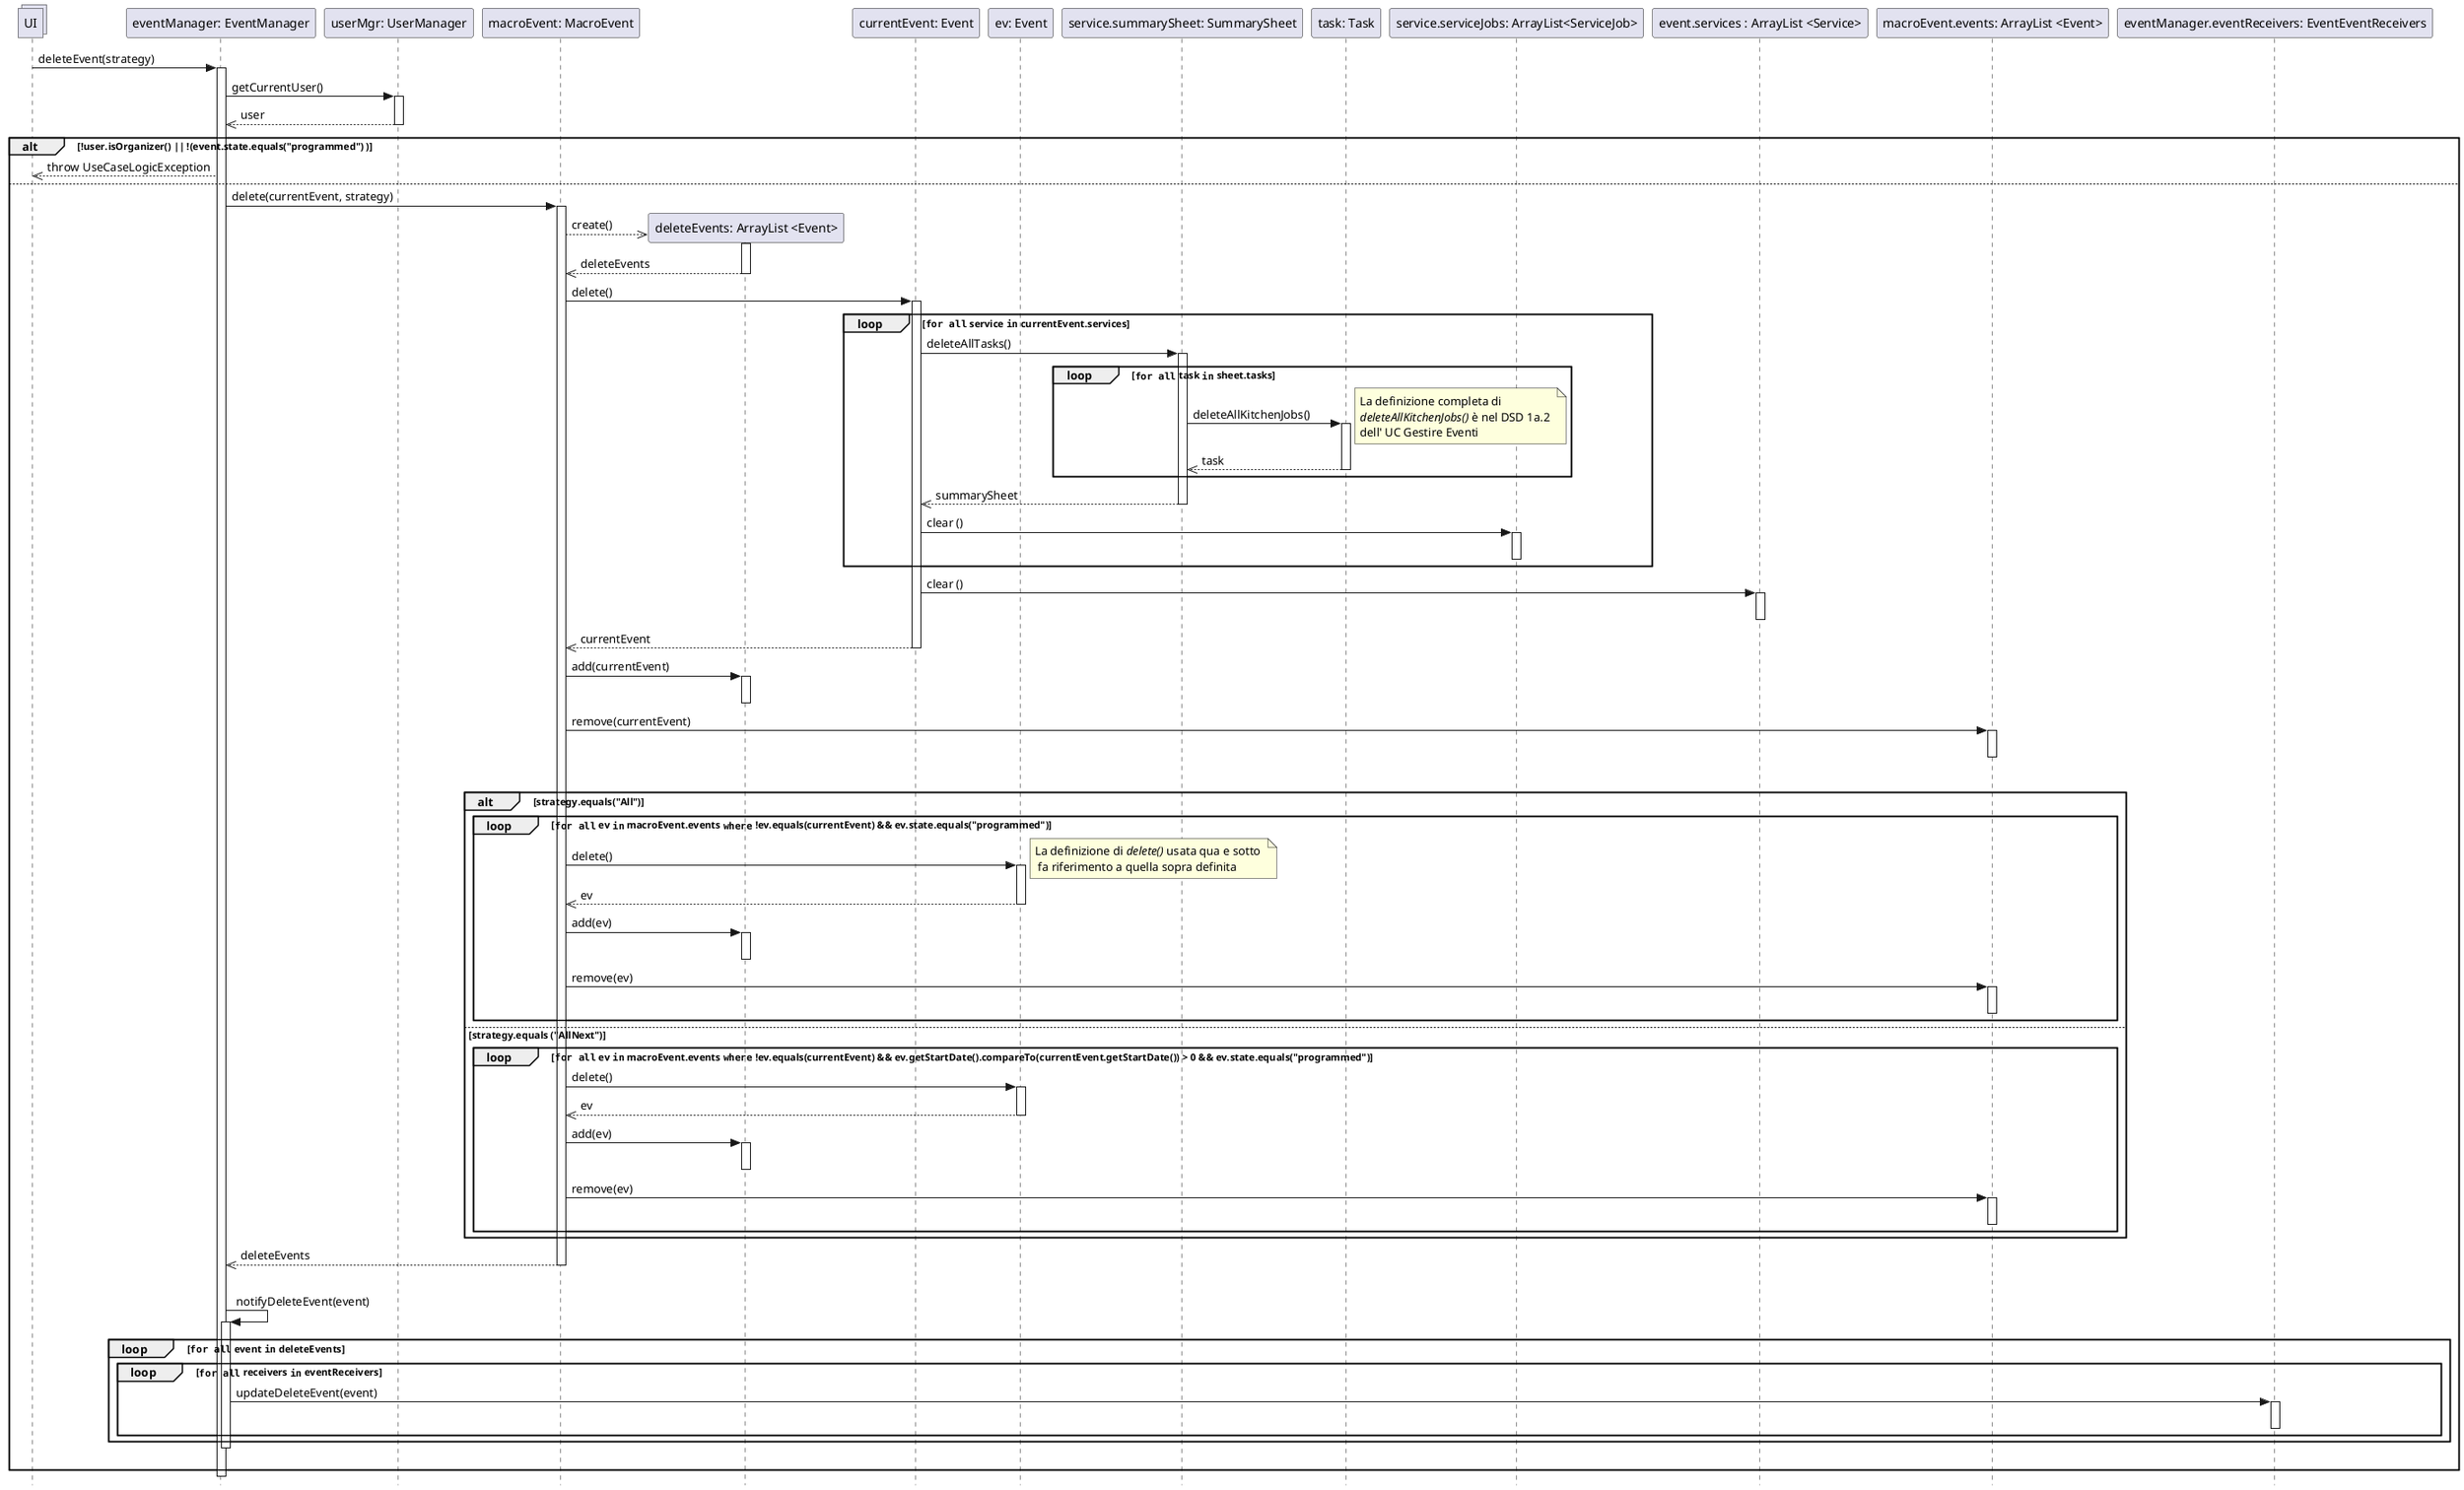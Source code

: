 @startuml
skinparam Style strictuml

collections UI
participant "eventManager: EventManager" as em
participant "userMgr: UserManager" as um
participant "macroEvent: MacroEvent" as macroEvent
participant "deleteEvents: ArrayList <Event>" as evdel
participant "currentEvent: Event" as ev
participant "ev: Event" as evstrg
participant "service.summarySheet: SummarySheet" as ss
participant "task: Task" as task
participant "service.serviceJobs: ArrayList<ServiceJob>" as sj
participant "event.services : ArrayList <Service>" as evse
participant "macroEvent.events: ArrayList <Event>" as events

participant "eventManager.eventReceivers: EventEventReceivers" as eer


UI -> em: deleteEvent(strategy)
activate em
    em -> um: getCurrentUser()
    activate um
        em <<-- um: user
    deactivate um

    alt !user.isOrganizer() || !(event.state.equals("programmed") )
        UI <<-- em: throw UseCaseLogicException
    else

        em -> macroEvent: delete(currentEvent, strategy)
        activate macroEvent
            macroEvent -->> evdel**: create()
            activate evdel
                macroEvent <<-- evdel: deleteEvents
            deactivate evdel

            macroEvent -> ev: delete()

            activate ev
                loop ""for all"" service ""in"" currentEvent.services
                    ev -> ss: deleteAllTasks()
                    activate ss
                        loop ""for all"" task ""in"" sheet.tasks
                            ss -> task: deleteAllKitchenJobs()
                                activate task
                                    note right: La definizione completa di\n//deleteAllKitchenJobs()// è nel DSD 1a.2 \ndell' UC Gestire Eventi
                                    ss <<-- task: task
                                deactivate task
                        end
                        ev <<-- ss: summarySheet
                    deactivate ss
                    ev -> sj: clear ()
                    activate sj
                    deactivate sj
                end

                ev-> evse : clear ()
                activate evse
                deactivate evse
                macroEvent <<-- ev: currentEvent
            deactivate ev

            macroEvent -> evdel: add(currentEvent)
            activate evdel
            deactivate evdel
            macroEvent -> events: remove(currentEvent)
            activate events
            deactivate events
            |||

            alt strategy.equals("All")
                loop ""for all"" ev ""in"" macroEvent.events ""where"" !ev.equals(currentEvent) && ev.state.equals("programmed")
                    macroEvent -> evstrg: delete()
                    note right: La definizione di //delete()// usata qua e sotto \n fa riferimento a quella sopra definita
                    activate evstrg
                        macroEvent <<-- evstrg: ev
                    deactivate evstrg
                    macroEvent -> evdel: add(ev)
                    activate evdel
                    deactivate evdel
                    macroEvent -> events: remove(ev)
                    activate events
                    deactivate events
                end
            else strategy.equals ("AllNext")
                loop ""for all"" ev ""in"" macroEvent.events ""where"" !ev.equals(currentEvent) && ev.getStartDate().compareTo(currentEvent.getStartDate()) > 0 && ev.state.equals("programmed")
                    macroEvent -> evstrg: delete()
                    activate evstrg
                        macroEvent <<-- evstrg: ev
                    deactivate evstrg
                    macroEvent -> evdel: add(ev)
                    activate evdel
                    deactivate evdel
                    macroEvent -> events: remove(ev)
                    activate events
                    deactivate events
                 end
            end
            em <<-- macroEvent: deleteEvents
        deactivate macroEvent
        |||

        em -> em: notifyDeleteEvent(event)
        activate em
            loop ""for all"" event ""in"" deleteEvents
                loop ""for all"" receivers ""in"" eventReceivers
                    em -> eer: updateDeleteEvent(event)
                    activate eer
                    deactivate eer
                end
            end
        deactivate em
        |||
    end
deactivate em
@enduml
